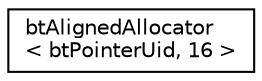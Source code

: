 digraph "Graphical Class Hierarchy"
{
  edge [fontname="Helvetica",fontsize="10",labelfontname="Helvetica",labelfontsize="10"];
  node [fontname="Helvetica",fontsize="10",shape=record];
  rankdir="LR";
  Node1 [label="btAlignedAllocator\l\< btPointerUid, 16 \>",height=0.2,width=0.4,color="black", fillcolor="white", style="filled",URL="$classbt_aligned_allocator.html"];
}
